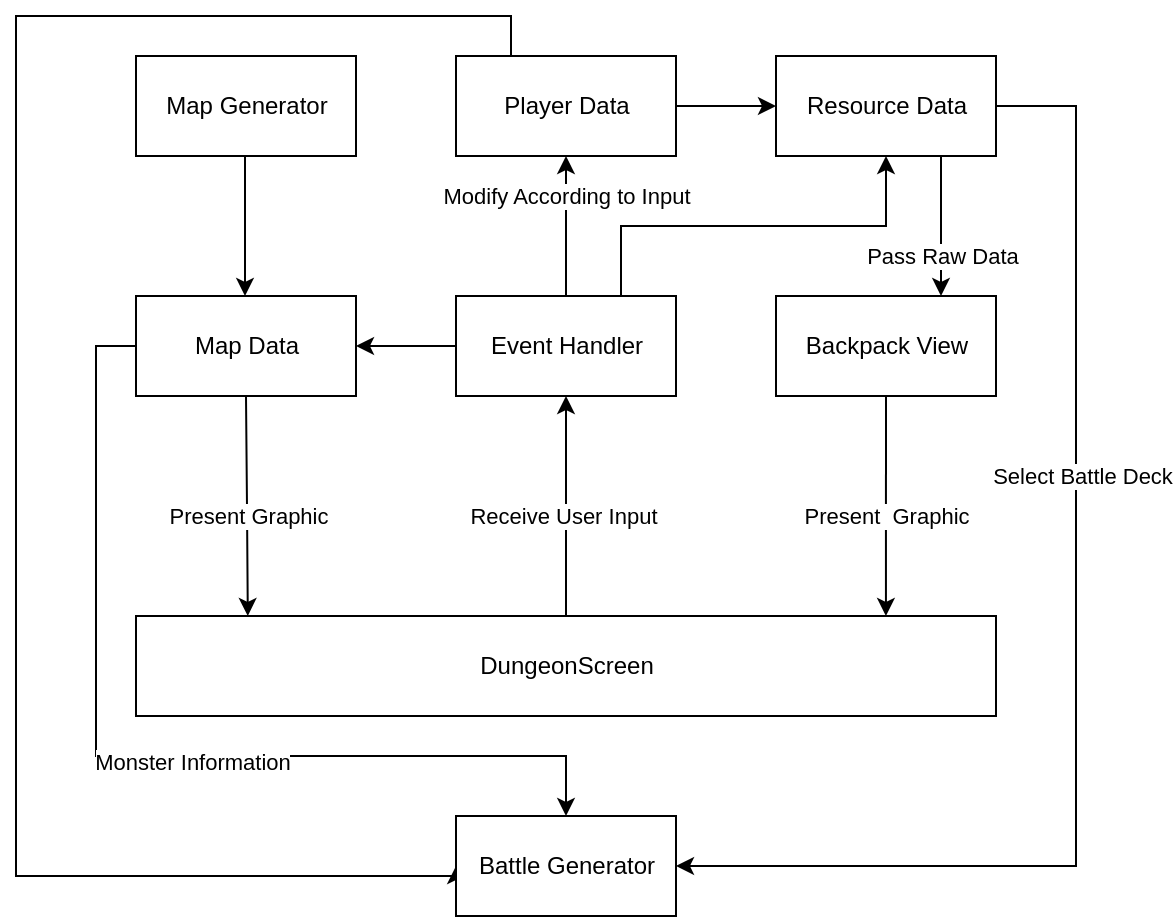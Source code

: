 <mxfile version="20.0.3" type="github"><diagram id="C5RBs43oDa-KdzZeNtuy" name="Page-1"><mxGraphModel dx="1038" dy="584" grid="1" gridSize="10" guides="1" tooltips="1" connect="1" arrows="1" fold="1" page="1" pageScale="1" pageWidth="827" pageHeight="1169" math="0" shadow="0"><root><mxCell id="WIyWlLk6GJQsqaUBKTNV-0"/><mxCell id="WIyWlLk6GJQsqaUBKTNV-1" parent="WIyWlLk6GJQsqaUBKTNV-0"/><mxCell id="-r0Q_v_OQN_-p-9R0auA-20" value="" style="edgeStyle=orthogonalEdgeStyle;rounded=0;orthogonalLoop=1;jettySize=auto;html=1;exitX=0.25;exitY=1;exitDx=0;exitDy=0;entryX=0.25;entryY=0;entryDx=0;entryDy=0;" edge="1" parent="WIyWlLk6GJQsqaUBKTNV-1"><mxGeometry x="0.429" relative="1" as="geometry"><mxPoint as="offset"/><mxPoint x="234.5" y="240" as="sourcePoint"/><mxPoint x="234.5" y="310" as="targetPoint"/></mxGeometry></mxCell><mxCell id="-r0Q_v_OQN_-p-9R0auA-22" style="edgeStyle=orthogonalEdgeStyle;rounded=0;orthogonalLoop=1;jettySize=auto;html=1;exitX=0.5;exitY=1;exitDx=0;exitDy=0;entryX=0.13;entryY=0;entryDx=0;entryDy=0;entryPerimeter=0;" edge="1" parent="WIyWlLk6GJQsqaUBKTNV-1" target="-r0Q_v_OQN_-p-9R0auA-27"><mxGeometry relative="1" as="geometry"><mxPoint x="235" y="360" as="sourcePoint"/></mxGeometry></mxCell><mxCell id="-r0Q_v_OQN_-p-9R0auA-23" value="Present Graphic" style="edgeLabel;html=1;align=center;verticalAlign=middle;resizable=0;points=[];" vertex="1" connectable="0" parent="-r0Q_v_OQN_-p-9R0auA-22"><mxGeometry x="-0.297" y="1" relative="1" as="geometry"><mxPoint x="-1" y="21" as="offset"/></mxGeometry></mxCell><mxCell id="-r0Q_v_OQN_-p-9R0auA-25" style="edgeStyle=orthogonalEdgeStyle;rounded=0;orthogonalLoop=1;jettySize=auto;html=1;exitX=0.5;exitY=0;exitDx=0;exitDy=0;entryX=0.5;entryY=1;entryDx=0;entryDy=0;" edge="1" parent="WIyWlLk6GJQsqaUBKTNV-1" source="-r0Q_v_OQN_-p-9R0auA-27" target="-r0Q_v_OQN_-p-9R0auA-34"><mxGeometry relative="1" as="geometry"/></mxCell><mxCell id="-r0Q_v_OQN_-p-9R0auA-26" value="Receive User Input&amp;nbsp;" style="edgeLabel;html=1;align=center;verticalAlign=middle;resizable=0;points=[];" vertex="1" connectable="0" parent="-r0Q_v_OQN_-p-9R0auA-25"><mxGeometry x="-0.291" relative="1" as="geometry"><mxPoint y="-11" as="offset"/></mxGeometry></mxCell><mxCell id="-r0Q_v_OQN_-p-9R0auA-27" value="DungeonScreen" style="html=1;" vertex="1" parent="WIyWlLk6GJQsqaUBKTNV-1"><mxGeometry x="180" y="470" width="430" height="50" as="geometry"/></mxCell><mxCell id="-r0Q_v_OQN_-p-9R0auA-28" style="edgeStyle=orthogonalEdgeStyle;rounded=0;orthogonalLoop=1;jettySize=auto;html=1;exitX=1;exitY=0.5;exitDx=0;exitDy=0;entryX=0;entryY=0.5;entryDx=0;entryDy=0;" edge="1" parent="WIyWlLk6GJQsqaUBKTNV-1" source="-r0Q_v_OQN_-p-9R0auA-30" target="-r0Q_v_OQN_-p-9R0auA-39"><mxGeometry relative="1" as="geometry"/></mxCell><mxCell id="-r0Q_v_OQN_-p-9R0auA-67" style="edgeStyle=orthogonalEdgeStyle;rounded=0;orthogonalLoop=1;jettySize=auto;html=1;exitX=0.25;exitY=0;exitDx=0;exitDy=0;entryX=0;entryY=0.5;entryDx=0;entryDy=0;" edge="1" parent="WIyWlLk6GJQsqaUBKTNV-1" source="-r0Q_v_OQN_-p-9R0auA-30" target="-r0Q_v_OQN_-p-9R0auA-59"><mxGeometry relative="1" as="geometry"><mxPoint x="160" y="752" as="targetPoint"/><Array as="points"><mxPoint x="368" y="170"/><mxPoint x="120" y="170"/><mxPoint x="120" y="600"/><mxPoint x="340" y="600"/></Array></mxGeometry></mxCell><mxCell id="-r0Q_v_OQN_-p-9R0auA-30" value="Player Data" style="html=1;" vertex="1" parent="WIyWlLk6GJQsqaUBKTNV-1"><mxGeometry x="340" y="190" width="110" height="50" as="geometry"/></mxCell><mxCell id="-r0Q_v_OQN_-p-9R0auA-31" value="Modify According to Input" style="edgeStyle=orthogonalEdgeStyle;rounded=0;orthogonalLoop=1;jettySize=auto;html=1;exitX=0.5;exitY=0;exitDx=0;exitDy=0;entryX=0.5;entryY=1;entryDx=0;entryDy=0;" edge="1" parent="WIyWlLk6GJQsqaUBKTNV-1" source="-r0Q_v_OQN_-p-9R0auA-34" target="-r0Q_v_OQN_-p-9R0auA-30"><mxGeometry x="0.429" relative="1" as="geometry"><mxPoint as="offset"/></mxGeometry></mxCell><mxCell id="-r0Q_v_OQN_-p-9R0auA-32" style="edgeStyle=orthogonalEdgeStyle;rounded=0;orthogonalLoop=1;jettySize=auto;html=1;exitX=0.75;exitY=0;exitDx=0;exitDy=0;entryX=0.5;entryY=1;entryDx=0;entryDy=0;" edge="1" parent="WIyWlLk6GJQsqaUBKTNV-1" source="-r0Q_v_OQN_-p-9R0auA-34" target="-r0Q_v_OQN_-p-9R0auA-39"><mxGeometry relative="1" as="geometry"/></mxCell><mxCell id="-r0Q_v_OQN_-p-9R0auA-70" style="edgeStyle=orthogonalEdgeStyle;rounded=0;orthogonalLoop=1;jettySize=auto;html=1;exitX=0;exitY=0.5;exitDx=0;exitDy=0;entryX=1;entryY=0.5;entryDx=0;entryDy=0;" edge="1" parent="WIyWlLk6GJQsqaUBKTNV-1" source="-r0Q_v_OQN_-p-9R0auA-34" target="-r0Q_v_OQN_-p-9R0auA-69"><mxGeometry relative="1" as="geometry"/></mxCell><mxCell id="-r0Q_v_OQN_-p-9R0auA-34" value="Event Handler" style="html=1;" vertex="1" parent="WIyWlLk6GJQsqaUBKTNV-1"><mxGeometry x="340" y="310" width="110" height="50" as="geometry"/></mxCell><mxCell id="-r0Q_v_OQN_-p-9R0auA-35" style="edgeStyle=orthogonalEdgeStyle;rounded=0;orthogonalLoop=1;jettySize=auto;html=1;exitX=0.5;exitY=1;exitDx=0;exitDy=0;entryX=0.872;entryY=0;entryDx=0;entryDy=0;entryPerimeter=0;" edge="1" parent="WIyWlLk6GJQsqaUBKTNV-1" source="-r0Q_v_OQN_-p-9R0auA-37" target="-r0Q_v_OQN_-p-9R0auA-27"><mxGeometry relative="1" as="geometry"/></mxCell><mxCell id="-r0Q_v_OQN_-p-9R0auA-36" value="Present&amp;nbsp; Graphic" style="edgeLabel;html=1;align=center;verticalAlign=middle;resizable=0;points=[];" vertex="1" connectable="0" parent="-r0Q_v_OQN_-p-9R0auA-35"><mxGeometry x="0.236" y="1" relative="1" as="geometry"><mxPoint x="-1" y="-8" as="offset"/></mxGeometry></mxCell><mxCell id="-r0Q_v_OQN_-p-9R0auA-37" value="Backpack View" style="html=1;" vertex="1" parent="WIyWlLk6GJQsqaUBKTNV-1"><mxGeometry x="500" y="310" width="110" height="50" as="geometry"/></mxCell><mxCell id="-r0Q_v_OQN_-p-9R0auA-38" value="Pass Raw Data" style="edgeStyle=orthogonalEdgeStyle;rounded=0;orthogonalLoop=1;jettySize=auto;html=1;exitX=0.75;exitY=1;exitDx=0;exitDy=0;entryX=0.75;entryY=0;entryDx=0;entryDy=0;" edge="1" parent="WIyWlLk6GJQsqaUBKTNV-1" source="-r0Q_v_OQN_-p-9R0auA-39" target="-r0Q_v_OQN_-p-9R0auA-37"><mxGeometry x="0.429" relative="1" as="geometry"><Array as="points"><mxPoint x="583" y="290"/><mxPoint x="583" y="290"/></Array><mxPoint as="offset"/></mxGeometry></mxCell><mxCell id="-r0Q_v_OQN_-p-9R0auA-72" style="edgeStyle=orthogonalEdgeStyle;rounded=0;orthogonalLoop=1;jettySize=auto;html=1;entryX=1;entryY=0.5;entryDx=0;entryDy=0;" edge="1" parent="WIyWlLk6GJQsqaUBKTNV-1" source="-r0Q_v_OQN_-p-9R0auA-39" target="-r0Q_v_OQN_-p-9R0auA-59"><mxGeometry relative="1" as="geometry"><Array as="points"><mxPoint x="650" y="215"/><mxPoint x="650" y="595"/></Array></mxGeometry></mxCell><mxCell id="-r0Q_v_OQN_-p-9R0auA-73" value="Select Battle Deck" style="edgeLabel;html=1;align=center;verticalAlign=middle;resizable=0;points=[];" vertex="1" connectable="0" parent="-r0Q_v_OQN_-p-9R0auA-72"><mxGeometry x="-0.413" y="3" relative="1" as="geometry"><mxPoint y="43" as="offset"/></mxGeometry></mxCell><mxCell id="-r0Q_v_OQN_-p-9R0auA-39" value="Resource Data" style="html=1;" vertex="1" parent="WIyWlLk6GJQsqaUBKTNV-1"><mxGeometry x="500" y="190" width="110" height="50" as="geometry"/></mxCell><mxCell id="-r0Q_v_OQN_-p-9R0auA-40" value="Map Generator" style="html=1;" vertex="1" parent="WIyWlLk6GJQsqaUBKTNV-1"><mxGeometry x="180" y="190" width="110" height="50" as="geometry"/></mxCell><mxCell id="-r0Q_v_OQN_-p-9R0auA-59" value="Battle Generator" style="html=1;" vertex="1" parent="WIyWlLk6GJQsqaUBKTNV-1"><mxGeometry x="340" y="570" width="110" height="50" as="geometry"/></mxCell><mxCell id="-r0Q_v_OQN_-p-9R0auA-74" style="edgeStyle=orthogonalEdgeStyle;rounded=0;orthogonalLoop=1;jettySize=auto;html=1;exitX=0;exitY=0.5;exitDx=0;exitDy=0;entryX=0.5;entryY=0;entryDx=0;entryDy=0;" edge="1" parent="WIyWlLk6GJQsqaUBKTNV-1" source="-r0Q_v_OQN_-p-9R0auA-69" target="-r0Q_v_OQN_-p-9R0auA-59"><mxGeometry relative="1" as="geometry"><mxPoint x="160" y="570" as="targetPoint"/><Array as="points"><mxPoint x="160" y="335"/><mxPoint x="160" y="540"/><mxPoint x="395" y="540"/></Array></mxGeometry></mxCell><mxCell id="-r0Q_v_OQN_-p-9R0auA-75" value="Monster Information" style="edgeLabel;html=1;align=center;verticalAlign=middle;resizable=0;points=[];" vertex="1" connectable="0" parent="-r0Q_v_OQN_-p-9R0auA-74"><mxGeometry x="0.114" y="-3" relative="1" as="geometry"><mxPoint as="offset"/></mxGeometry></mxCell><mxCell id="-r0Q_v_OQN_-p-9R0auA-69" value="Map Data" style="html=1;" vertex="1" parent="WIyWlLk6GJQsqaUBKTNV-1"><mxGeometry x="180" y="310" width="110" height="50" as="geometry"/></mxCell></root></mxGraphModel></diagram></mxfile>